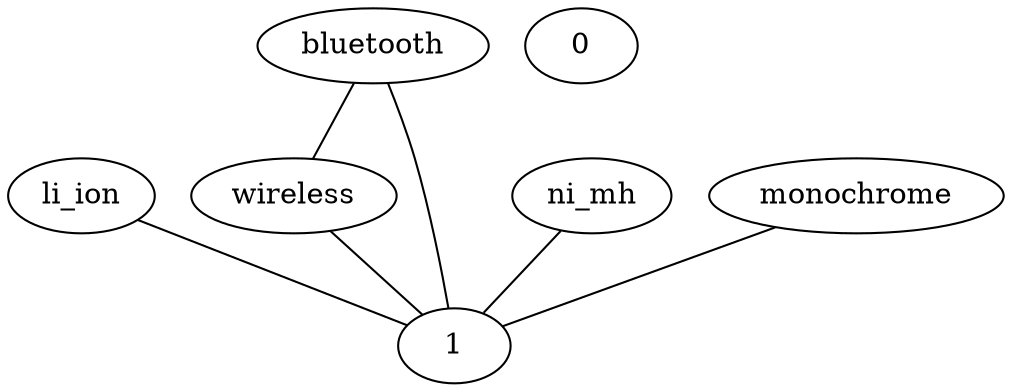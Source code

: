 graph G {
  wireless;
  li_ion;
  bluetooth;
  ni_mh;
  0;
  1;
  monochrome;
  bluetooth -- wireless;
  wireless -- 1;
  bluetooth -- 1;
  ni_mh -- 1;
  monochrome -- 1;
  li_ion -- 1;
}
